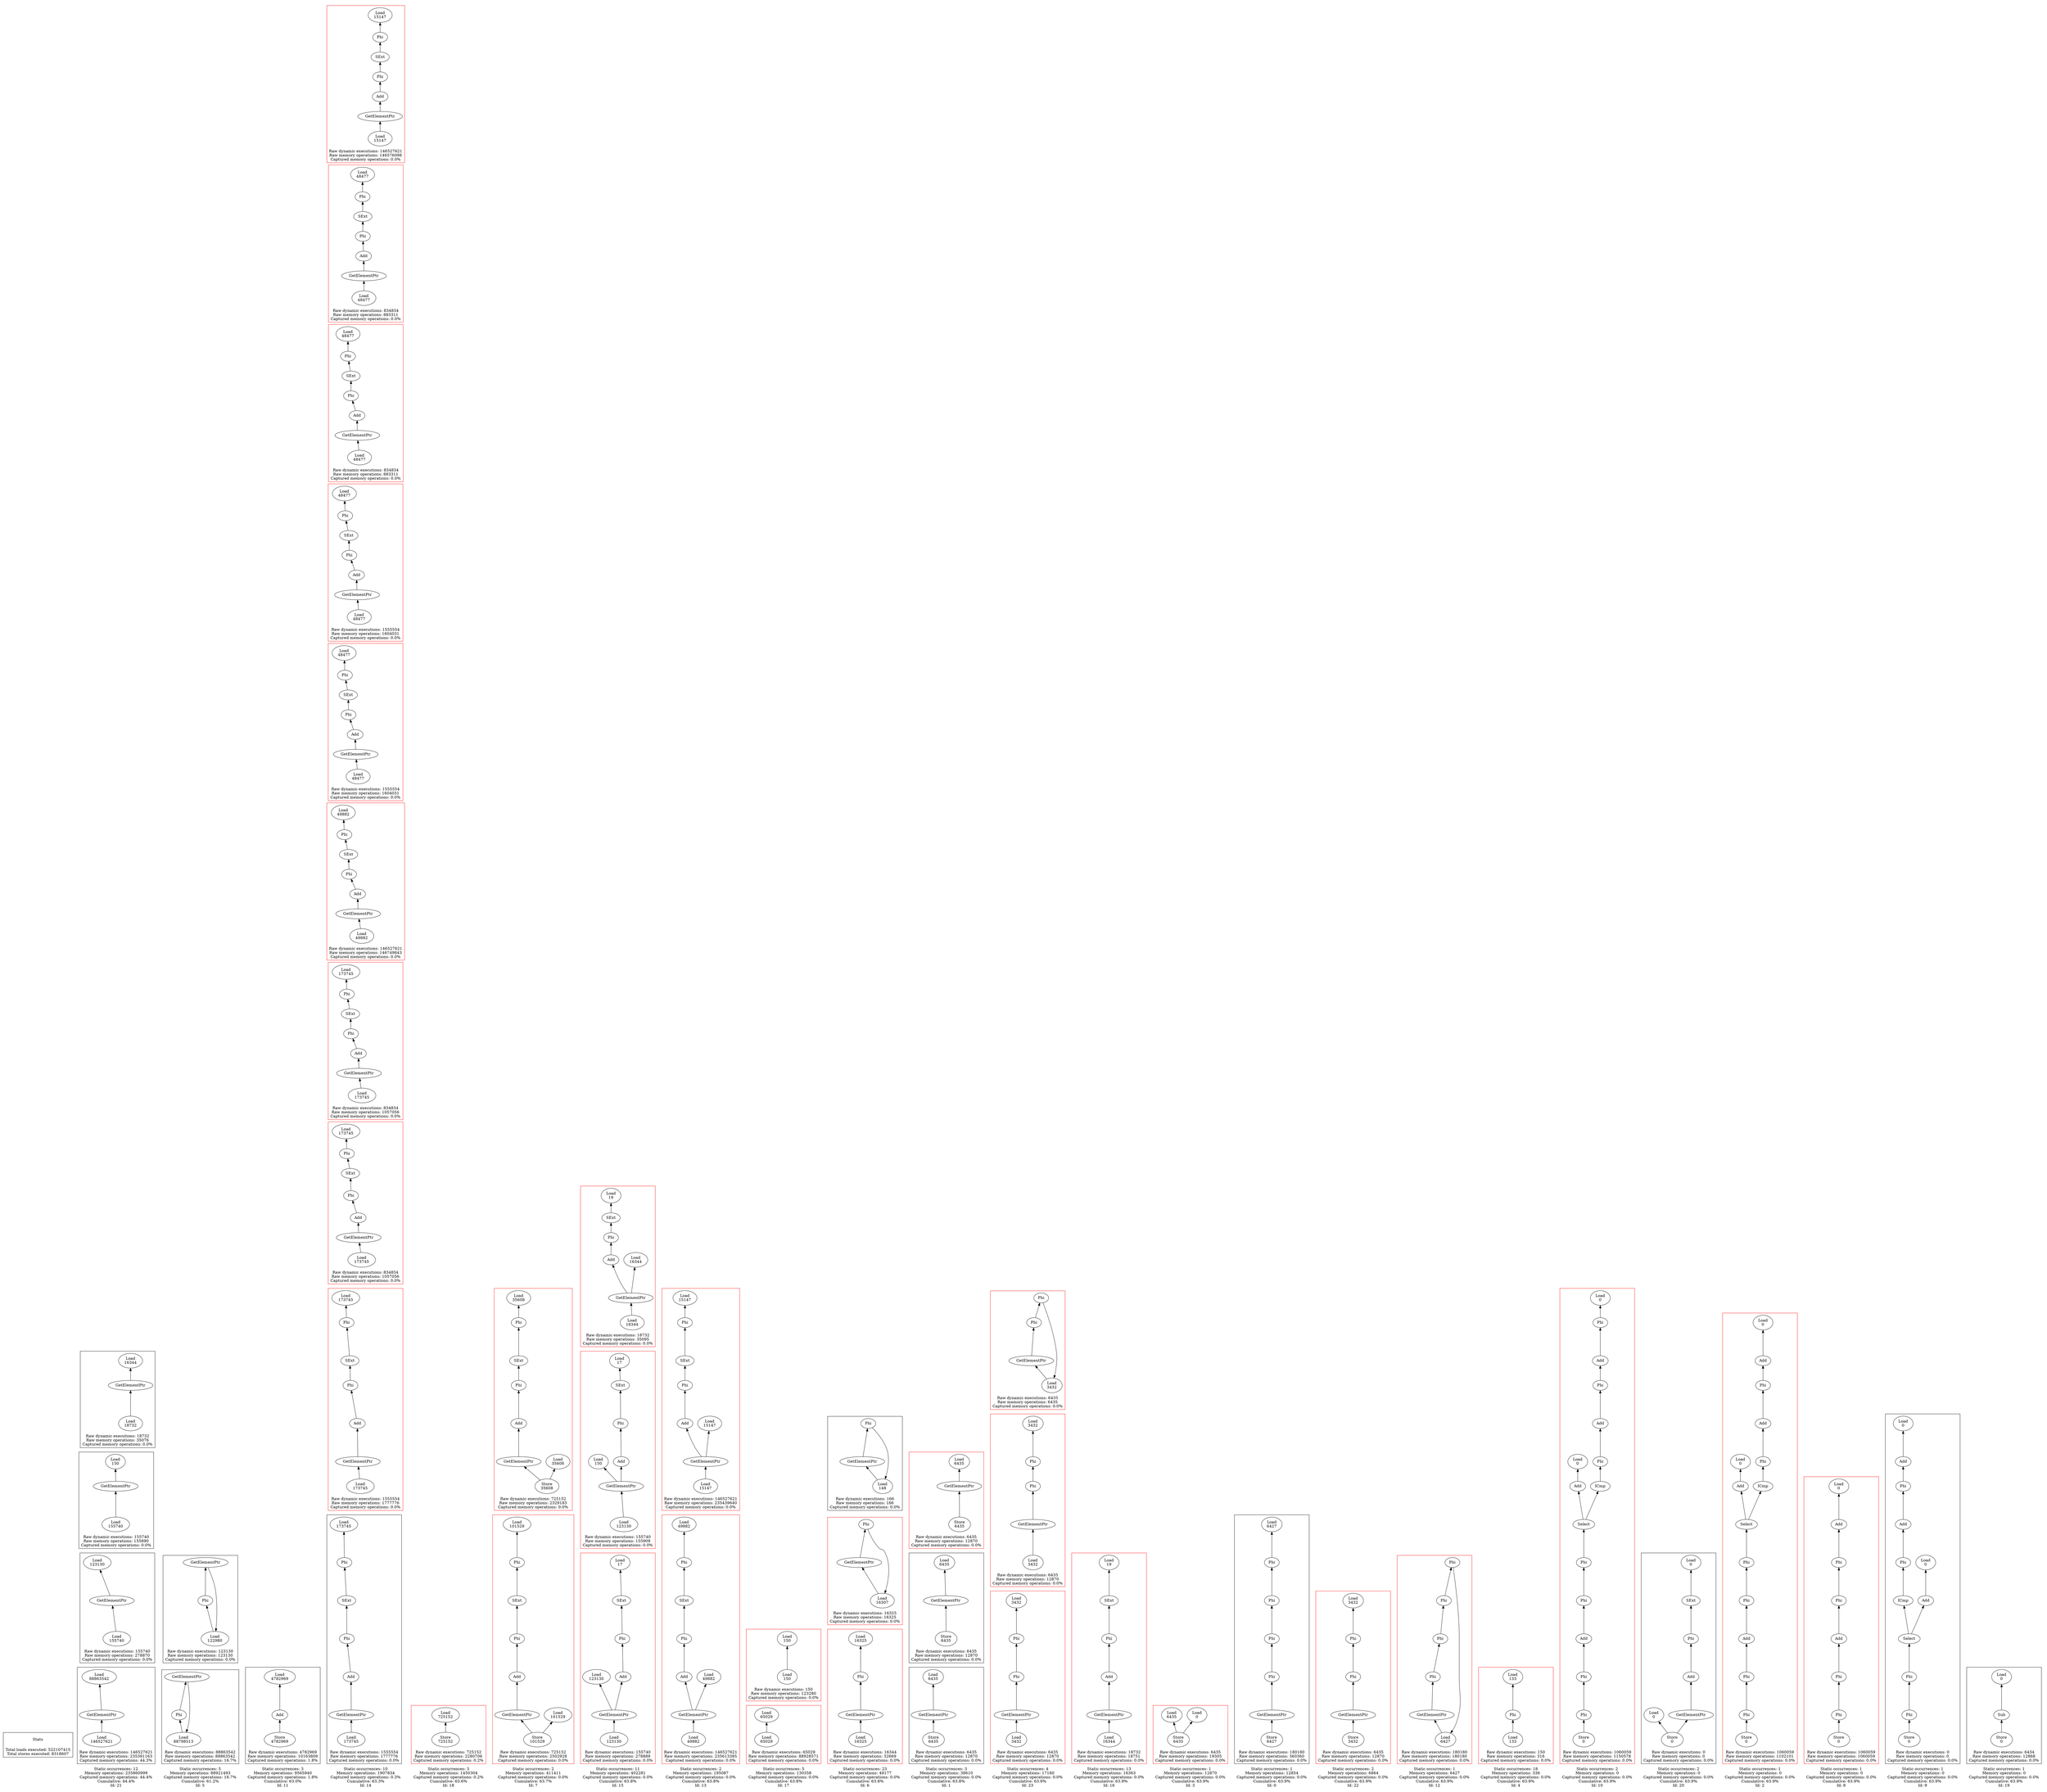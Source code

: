 strict digraph {
rankdir=BT
subgraph {
Stats [shape=plaintext]
cluster=true
label="Total loads executed: 522107415\nTotal stores executed: 8318607"
}
subgraph {
subgraph {
{
rank=max
"21_0" [shape=point style=invis]
}
{
rank=min
"21_0_462" [label="Load\n146527621"]
}
"21_0_461" [label="GetElementPtr"]
"21_0_462" -> "21_0_461"
"21_0_455" [label="Load\n88863542"]
"21_0_461" -> "21_0_455"
cluster=true
label="Raw dynamic executions: 146527621\nRaw memory operations: 235391163\nCaptured memory operations: 44.3%"
}
subgraph {
{
rank=max
"21_10" [shape=point style=invis]
}
"21_0" -> "21_10_1042" [style=invis]
"21_10_1041" [label="GetElementPtr"]
"21_10_1035" [label="Load\n123130"]
"21_10_1041" -> "21_10_1035"
{
rank=min
"21_10_1042" [label="Load\n155740"]
}
"21_10_1042" -> "21_10_1041"
cluster=true
label="Raw dynamic executions: 155740\nRaw memory operations: 278870\nCaptured memory operations: 0.0%"
}
subgraph {
{
rank=max
"21_11" [shape=point style=invis]
}
"21_10" -> "21_11_1044" [style=invis]
"21_11_1043" [label="GetElementPtr"]
"21_11_1030" [label="Load\n150"]
"21_11_1043" -> "21_11_1030"
{
rank=min
"21_11_1044" [label="Load\n155740"]
}
"21_11_1044" -> "21_11_1043"
cluster=true
label="Raw dynamic executions: 155740\nRaw memory operations: 155890\nCaptured memory operations: 0.0%"
}
subgraph {
{
rank=max
"21_9" [shape=point style=invis]
}
"21_11" -> "21_9_1008" [style=invis]
"21_9_1007" [label="GetElementPtr"]
"21_9_1001" [label="Load\n16344"]
"21_9_1007" -> "21_9_1001"
{
rank=min
"21_9_1008" [label="Load\n18732"]
}
"21_9_1008" -> "21_9_1007"
cluster=true
label="Raw dynamic executions: 18732\nRaw memory operations: 35076\nCaptured memory operations: 0.0%"
}
cluster=true
penwidth=0
label="Static occurrences: 12\nMemory operations: 235860999\nCaptured memory operations: 44.4%\nCumulative: 44.4%\nId: 21"
}
subgraph {
subgraph {
{
rank=max
"5_1" [shape=point style=invis]
}
{
rank=min
"5_1_453" [label="Load\n88798513"]
}
"5_1_452" [label="Phi"]
"5_1_453" -> "5_1_452"
"5_1_471" [label="GetElementPtr"]
"5_1_452" -> "5_1_471"
"5_1_471" -> "5_1_453"
cluster=true
label="Raw dynamic executions: 88863542\nRaw memory operations: 88863542\nCaptured memory operations: 16.7%"
}
subgraph {
{
rank=max
"5_4" [shape=point style=invis]
}
"5_1" -> "5_4_1033" [style=invis]
"5_4_1032" [label="Phi"]
"5_4_1051" [label="GetElementPtr"]
"5_4_1032" -> "5_4_1051"
{
rank=min
"5_4_1033" [label="Load\n122980"]
}
"5_4_1051" -> "5_4_1033"
"5_4_1033" -> "5_4_1032"
cluster=true
label="Raw dynamic executions: 123130\nRaw memory operations: 123130\nCaptured memory operations: 0.0%"
}
cluster=true
penwidth=0
label="Static occurrences: 5\nMemory operations: 88921493\nCaptured memory operations: 16.7%\nCumulative: 61.2%\nId: 5"
}
subgraph {
subgraph {
{
rank=max
"11_2" [shape=point style=invis]
}
"11_2_577" [label="Add"]
"11_2_570" [label="Load\n4782969"]
"11_2_577" -> "11_2_570"
{
rank=min
"11_2_578" [label="Store\n4782969"]
}
"11_2_578" -> "11_2_577"
cluster=true
label="Raw dynamic executions: 4782969\nRaw memory operations: 10163809\nCaptured memory operations: 1.8%"
}
cluster=true
penwidth=0
label="Static occurrences: 3\nMemory operations: 9565940\nCaptured memory operations: 1.8%\nCumulative: 63.0%\nId: 11"
}
subgraph {
subgraph {
{
rank=max
"14_1" [shape=point style=invis]
}
"14_1_400" [label="Phi"]
"14_1_370" [label="SExt"]
"14_1_400" -> "14_1_370"
"14_1_401" [label="Add"]
"14_1_401" -> "14_1_400"
"14_1_366" [label="Phi"]
"14_1_370" -> "14_1_366"
{
rank=min
"14_1_403" [label="Load\n173745"]
}
"14_1_402" [label="GetElementPtr"]
"14_1_403" -> "14_1_402"
"14_1_402" -> "14_1_401"
"14_1_523" [label="Load\n173745"]
"14_1_366" -> "14_1_523"
cluster=true
label="Raw dynamic executions: 1555554\nRaw memory operations: 1777776\nCaptured memory operations: 0.0%"
}
subgraph {
{
rank=max
"14_3" [shape=point style=invis]
}
"14_1" -> "14_3_405" [style=invis]
"14_3_400" [label="Phi"]
"14_3_370" [label="SExt"]
"14_3_400" -> "14_3_370"
"14_3_401" [label="Add"]
"14_3_401" -> "14_3_400"
"14_3_366" [label="Phi"]
"14_3_370" -> "14_3_366"
"14_3_404" [label="GetElementPtr"]
"14_3_404" -> "14_3_401"
{
rank=min
"14_3_405" [label="Load\n173745"]
}
"14_3_405" -> "14_3_404"
"14_3_523" [label="Load\n173745"]
"14_3_366" -> "14_3_523"
cluster=true
label="Raw dynamic executions: 1555554\nRaw memory operations: 1777776\nCaptured memory operations: 0.0%"
color=red
}
subgraph {
{
rank=max
"14_5" [shape=point style=invis]
}
"14_3" -> "14_5_419" [style=invis]
{
rank=min
"14_5_419" [label="Load\n173745"]
}
"14_5_418" [label="GetElementPtr"]
"14_5_419" -> "14_5_418"
"14_5_370" [label="SExt"]
"14_5_366" [label="Phi"]
"14_5_370" -> "14_5_366"
"14_5_414" [label="Phi"]
"14_5_414" -> "14_5_370"
"14_5_417" [label="Add"]
"14_5_417" -> "14_5_414"
"14_5_418" -> "14_5_417"
"14_5_523" [label="Load\n173745"]
"14_5_366" -> "14_5_523"
cluster=true
label="Raw dynamic executions: 834834\nRaw memory operations: 1057056\nCaptured memory operations: 0.0%"
color=red
}
subgraph {
{
rank=max
"14_7" [shape=point style=invis]
}
"14_5" -> "14_7_421" [style=invis]
"14_7_420" [label="GetElementPtr"]
"14_7_417" [label="Add"]
"14_7_420" -> "14_7_417"
"14_7_414" [label="Phi"]
"14_7_370" [label="SExt"]
"14_7_414" -> "14_7_370"
"14_7_366" [label="Phi"]
"14_7_370" -> "14_7_366"
{
rank=min
"14_7_421" [label="Load\n173745"]
}
"14_7_421" -> "14_7_420"
"14_7_417" -> "14_7_414"
"14_7_523" [label="Load\n173745"]
"14_7_366" -> "14_7_523"
cluster=true
label="Raw dynamic executions: 834834\nRaw memory operations: 1057056\nCaptured memory operations: 0.0%"
color=red
}
subgraph {
{
rank=max
"14_9" [shape=point style=invis]
}
"14_7" -> "14_9_464" [style=invis]
"14_9_370" [label="SExt"]
"14_9_366" [label="Phi"]
"14_9_370" -> "14_9_366"
"14_9_463" [label="GetElementPtr"]
"14_9_460" [label="Add"]
"14_9_463" -> "14_9_460"
{
rank=min
"14_9_464" [label="Load\n49882"]
}
"14_9_464" -> "14_9_463"
"14_9_457" [label="Phi"]
"14_9_460" -> "14_9_457"
"14_9_457" -> "14_9_370"
"14_9_523" [label="Load\n49882"]
"14_9_366" -> "14_9_523"
cluster=true
label="Raw dynamic executions: 146527621\nRaw memory operations: 146749843\nCaptured memory operations: 0.0%"
color=red
}
subgraph {
{
rank=max
"14_0" [shape=point style=invis]
}
"14_9" -> "14_0_403" [style=invis]
"14_0_400" [label="Phi"]
"14_0_370" [label="SExt"]
"14_0_400" -> "14_0_370"
"14_0_401" [label="Add"]
"14_0_401" -> "14_0_400"
"14_0_366" [label="Phi"]
"14_0_370" -> "14_0_366"
"14_0_360" [label="Load\n48477"]
"14_0_366" -> "14_0_360"
{
rank=min
"14_0_403" [label="Load\n48477"]
}
"14_0_402" [label="GetElementPtr"]
"14_0_403" -> "14_0_402"
"14_0_402" -> "14_0_401"
cluster=true
label="Raw dynamic executions: 1555554\nRaw memory operations: 1604031\nCaptured memory operations: 0.0%"
color=red
}
subgraph {
{
rank=max
"14_2" [shape=point style=invis]
}
"14_0" -> "14_2_405" [style=invis]
"14_2_400" [label="Phi"]
"14_2_370" [label="SExt"]
"14_2_400" -> "14_2_370"
"14_2_401" [label="Add"]
"14_2_401" -> "14_2_400"
"14_2_366" [label="Phi"]
"14_2_370" -> "14_2_366"
"14_2_360" [label="Load\n48477"]
"14_2_366" -> "14_2_360"
"14_2_404" [label="GetElementPtr"]
"14_2_404" -> "14_2_401"
{
rank=min
"14_2_405" [label="Load\n48477"]
}
"14_2_405" -> "14_2_404"
cluster=true
label="Raw dynamic executions: 1555554\nRaw memory operations: 1604031\nCaptured memory operations: 0.0%"
color=red
}
subgraph {
{
rank=max
"14_4" [shape=point style=invis]
}
"14_2" -> "14_4_419" [style=invis]
{
rank=min
"14_4_419" [label="Load\n48477"]
}
"14_4_418" [label="GetElementPtr"]
"14_4_419" -> "14_4_418"
"14_4_370" [label="SExt"]
"14_4_366" [label="Phi"]
"14_4_370" -> "14_4_366"
"14_4_414" [label="Phi"]
"14_4_414" -> "14_4_370"
"14_4_360" [label="Load\n48477"]
"14_4_366" -> "14_4_360"
"14_4_417" [label="Add"]
"14_4_417" -> "14_4_414"
"14_4_418" -> "14_4_417"
cluster=true
label="Raw dynamic executions: 834834\nRaw memory operations: 883311\nCaptured memory operations: 0.0%"
color=red
}
subgraph {
{
rank=max
"14_6" [shape=point style=invis]
}
"14_4" -> "14_6_421" [style=invis]
"14_6_420" [label="GetElementPtr"]
"14_6_417" [label="Add"]
"14_6_420" -> "14_6_417"
"14_6_414" [label="Phi"]
"14_6_370" [label="SExt"]
"14_6_414" -> "14_6_370"
"14_6_366" [label="Phi"]
"14_6_370" -> "14_6_366"
{
rank=min
"14_6_421" [label="Load\n48477"]
}
"14_6_421" -> "14_6_420"
"14_6_360" [label="Load\n48477"]
"14_6_366" -> "14_6_360"
"14_6_417" -> "14_6_414"
cluster=true
label="Raw dynamic executions: 834834\nRaw memory operations: 883311\nCaptured memory operations: 0.0%"
color=red
}
subgraph {
{
rank=max
"14_8" [shape=point style=invis]
}
"14_6" -> "14_8_464" [style=invis]
"14_8_370" [label="SExt"]
"14_8_366" [label="Phi"]
"14_8_370" -> "14_8_366"
"14_8_463" [label="GetElementPtr"]
"14_8_460" [label="Add"]
"14_8_463" -> "14_8_460"
"14_8_360" [label="Load\n15147"]
"14_8_366" -> "14_8_360"
{
rank=min
"14_8_464" [label="Load\n15147"]
}
"14_8_464" -> "14_8_463"
"14_8_457" [label="Phi"]
"14_8_460" -> "14_8_457"
"14_8_457" -> "14_8_370"
cluster=true
label="Raw dynamic executions: 146527621\nRaw memory operations: 146576098\nCaptured memory operations: 0.0%"
color=red
}
cluster=true
penwidth=0
label="Static occurrences: 10\nMemory operations: 1907834\nCaptured memory operations: 0.3%\nCumulative: 63.3%\nId: 14"
}
subgraph {
subgraph {
{
rank=max
"18_0" [shape=point style=invis]
}
{
rank=min
"18_0_408" [label="Store\n725152"]
}
"18_0_405" [label="Load\n725152"]
"18_0_408" -> "18_0_405"
cluster=true
label="Raw dynamic executions: 725152\nRaw memory operations: 2280706\nCaptured memory operations: 0.2%"
color=red
}
cluster=true
penwidth=0
label="Static occurrences: 3\nMemory operations: 1450304\nCaptured memory operations: 0.2%\nCumulative: 63.6%\nId: 18"
}
subgraph {
subgraph {
{
rank=max
"7_1" [shape=point style=invis]
}
"7_1_400" [label="Phi"]
"7_1_370" [label="SExt"]
"7_1_400" -> "7_1_370"
"7_1_401" [label="Add"]
"7_1_401" -> "7_1_400"
"7_1_366" [label="Phi"]
"7_1_370" -> "7_1_366"
{
rank=min
"7_1_408" [label="Store\n101529"]
}
"7_1_402" [label="GetElementPtr"]
"7_1_408" -> "7_1_402"
"7_1_402" -> "7_1_401"
"7_1_523" [label="Load\n101529"]
"7_1_366" -> "7_1_523"
"7_1_405" [label="Load\n101529"]
"7_1_408" -> "7_1_405"
cluster=true
label="Raw dynamic executions: 725152\nRaw memory operations: 2502928\nCaptured memory operations: 0.0%"
color=red
}
subgraph {
{
rank=max
"7_0" [shape=point style=invis]
}
"7_1" -> "7_0_408" [style=invis]
"7_0_400" [label="Phi"]
"7_0_370" [label="SExt"]
"7_0_400" -> "7_0_370"
"7_0_401" [label="Add"]
"7_0_401" -> "7_0_400"
"7_0_366" [label="Phi"]
"7_0_370" -> "7_0_366"
"7_0_360" [label="Load\n35608"]
"7_0_366" -> "7_0_360"
{
rank=min
"7_0_408" [label="Store\n35608"]
}
"7_0_402" [label="GetElementPtr"]
"7_0_408" -> "7_0_402"
"7_0_402" -> "7_0_401"
"7_0_405" [label="Load\n35608"]
"7_0_408" -> "7_0_405"
cluster=true
label="Raw dynamic executions: 725152\nRaw memory operations: 2329183\nCaptured memory operations: 0.0%"
color=red
}
cluster=true
penwidth=0
label="Static occurrences: 2\nMemory operations: 411411\nCaptured memory operations: 0.0%\nCumulative: 63.7%\nId: 7"
}
subgraph {
subgraph {
{
rank=max
"15_9" [shape=point style=invis]
}
"15_9_1041" [label="GetElementPtr"]
"15_9_1035" [label="Load\n123130"]
"15_9_1041" -> "15_9_1035"
"15_9_997" [label="SExt"]
"15_9_996" [label="Load\n17"]
"15_9_997" -> "15_9_996"
{
rank=min
"15_9_1042" [label="Load\n123130"]
}
"15_9_1042" -> "15_9_1041"
"15_9_1037" [label="Phi"]
"15_9_1037" -> "15_9_997"
"15_9_1040" [label="Add"]
"15_9_1040" -> "15_9_1037"
"15_9_1041" -> "15_9_1040"
cluster=true
label="Raw dynamic executions: 155740\nRaw memory operations: 278889\nCaptured memory operations: 0.0%"
color=red
}
subgraph {
{
rank=max
"15_10" [shape=point style=invis]
}
"15_9" -> "15_10_1044" [style=invis]
"15_10_1043" [label="GetElementPtr"]
"15_10_1030" [label="Load\n150"]
"15_10_1043" -> "15_10_1030"
"15_10_997" [label="SExt"]
"15_10_996" [label="Load\n17"]
"15_10_997" -> "15_10_996"
"15_10_1037" [label="Phi"]
"15_10_1037" -> "15_10_997"
"15_10_1040" [label="Add"]
"15_10_1043" -> "15_10_1040"
{
rank=min
"15_10_1044" [label="Load\n123130"]
}
"15_10_1044" -> "15_10_1043"
"15_10_1040" -> "15_10_1037"
cluster=true
label="Raw dynamic executions: 155740\nRaw memory operations: 155909\nCaptured memory operations: 0.0%"
color=red
}
subgraph {
{
rank=max
"15_8" [shape=point style=invis]
}
"15_10" -> "15_8_1008" [style=invis]
"15_8_1003" [label="Phi"]
"15_8_997" [label="SExt"]
"15_8_1003" -> "15_8_997"
"15_8_1006" [label="Add"]
"15_8_1006" -> "15_8_1003"
"15_8_996" [label="Load\n19"]
"15_8_997" -> "15_8_996"
"15_8_1007" [label="GetElementPtr"]
"15_8_1007" -> "15_8_1006"
"15_8_1001" [label="Load\n16344"]
"15_8_1007" -> "15_8_1001"
{
rank=min
"15_8_1008" [label="Load\n16344"]
}
"15_8_1008" -> "15_8_1007"
cluster=true
label="Raw dynamic executions: 18732\nRaw memory operations: 35095\nCaptured memory operations: 0.0%"
color=red
}
cluster=true
penwidth=0
label="Static occurrences: 11\nMemory operations: 402281\nCaptured memory operations: 0.0%\nCumulative: 63.8%\nId: 15"
}
subgraph {
subgraph {
{
rank=max
"13_1" [shape=point style=invis]
}
{
rank=min
"13_1_462" [label="Load\n49882"]
}
"13_1_461" [label="GetElementPtr"]
"13_1_462" -> "13_1_461"
"13_1_370" [label="SExt"]
"13_1_366" [label="Phi"]
"13_1_370" -> "13_1_366"
"13_1_460" [label="Add"]
"13_1_457" [label="Phi"]
"13_1_460" -> "13_1_457"
"13_1_457" -> "13_1_370"
"13_1_461" -> "13_1_460"
"13_1_455" [label="Load\n49882"]
"13_1_461" -> "13_1_455"
"13_1_523" [label="Load\n49882"]
"13_1_366" -> "13_1_523"
cluster=true
label="Raw dynamic executions: 146527621\nRaw memory operations: 235613385\nCaptured memory operations: 0.0%"
color=red
}
subgraph {
{
rank=max
"13_0" [shape=point style=invis]
}
"13_1" -> "13_0_462" [style=invis]
{
rank=min
"13_0_462" [label="Load\n15147"]
}
"13_0_461" [label="GetElementPtr"]
"13_0_462" -> "13_0_461"
"13_0_370" [label="SExt"]
"13_0_366" [label="Phi"]
"13_0_370" -> "13_0_366"
"13_0_360" [label="Load\n15147"]
"13_0_366" -> "13_0_360"
"13_0_460" [label="Add"]
"13_0_457" [label="Phi"]
"13_0_460" -> "13_0_457"
"13_0_457" -> "13_0_370"
"13_0_461" -> "13_0_460"
"13_0_455" [label="Load\n15147"]
"13_0_461" -> "13_0_455"
cluster=true
label="Raw dynamic executions: 146527621\nRaw memory operations: 235439640\nCaptured memory operations: 0.0%"
color=red
}
cluster=true
penwidth=0
label="Static occurrences: 2\nMemory operations: 195087\nCaptured memory operations: 0.0%\nCumulative: 63.8%\nId: 13"
}
subgraph {
subgraph {
{
rank=max
"17_1" [shape=point style=invis]
}
{
rank=min
"17_1_473" [label="Load\n65029"]
}
"17_1_453" [label="Load\n65029"]
"17_1_473" -> "17_1_453"
cluster=true
label="Raw dynamic executions: 65029\nRaw memory operations: 88928571\nCaptured memory operations: 0.0%"
color=red
}
subgraph {
{
rank=max
"17_4" [shape=point style=invis]
}
"17_1" -> "17_4_1053" [style=invis]
{
rank=min
"17_4_1053" [label="Load\n150"]
}
"17_4_1033" [label="Load\n150"]
"17_4_1053" -> "17_4_1033"
cluster=true
label="Raw dynamic executions: 150\nRaw memory operations: 123280\nCaptured memory operations: 0.0%"
color=red
}
cluster=true
penwidth=0
label="Static occurrences: 5\nMemory operations: 130358\nCaptured memory operations: 0.0%\nCumulative: 63.8%\nId: 17"
}
subgraph {
subgraph {
{
rank=max
"6_18" [shape=point style=invis]
}
{
rank=min
"6_18_1001" [label="Load\n16325"]
}
"6_18_1000" [label="GetElementPtr"]
"6_18_1001" -> "6_18_1000"
"6_18_999" [label="Phi"]
"6_18_1019" [label="Load\n16325"]
"6_18_999" -> "6_18_1019"
"6_18_1000" -> "6_18_999"
cluster=true
label="Raw dynamic executions: 16344\nRaw memory operations: 32669\nCaptured memory operations: 0.0%"
color=red
}
subgraph {
{
rank=max
"6_19" [shape=point style=invis]
}
"6_18" -> "6_19_1019" [style=invis]
{
rank=min
"6_19_1019" [label="Load\n16307"]
}
"6_19_1018" [label="GetElementPtr"]
"6_19_1019" -> "6_19_1018"
"6_19_999" [label="Phi"]
"6_19_1018" -> "6_19_999"
"6_19_999" -> "6_19_1019"
cluster=true
label="Raw dynamic executions: 16325\nRaw memory operations: 16325\nCaptured memory operations: 0.0%"
color=red
}
subgraph {
{
rank=max
"6_21" [shape=point style=invis]
}
"6_19" -> "6_21_1027" [style=invis]
{
rank=min
"6_21_1027" [label="Load\n148"]
}
"6_21_1026" [label="GetElementPtr"]
"6_21_1027" -> "6_21_1026"
"6_21_1025" [label="Phi"]
"6_21_1025" -> "6_21_1027"
"6_21_1026" -> "6_21_1025"
cluster=true
label="Raw dynamic executions: 166\nRaw memory operations: 166\nCaptured memory operations: 0.0%"
}
cluster=true
penwidth=0
label="Static occurrences: 23\nMemory operations: 49177\nCaptured memory operations: 0.0%\nCumulative: 63.8%\nId: 6"
}
subgraph {
subgraph {
{
rank=max
"1_0" [shape=point style=invis]
}
{
rank=min
"1_0_634" [label="Store\n6435"]
}
"1_0_633" [label="GetElementPtr"]
"1_0_634" -> "1_0_633"
"1_0_632" [label="Load\n6435"]
"1_0_633" -> "1_0_632"
cluster=true
label="Raw dynamic executions: 6435\nRaw memory operations: 12870\nCaptured memory operations: 0.0%"
}
subgraph {
{
rank=max
"1_1" [shape=point style=invis]
}
"1_0" -> "1_1_638" [style=invis]
"1_1_637" [label="GetElementPtr"]
"1_1_636" [label="Load\n6435"]
"1_1_637" -> "1_1_636"
{
rank=min
"1_1_638" [label="Store\n6435"]
}
"1_1_638" -> "1_1_637"
cluster=true
label="Raw dynamic executions: 6435\nRaw memory operations: 12870\nCaptured memory operations: 0.0%"
}
subgraph {
{
rank=max
"1_2" [shape=point style=invis]
}
"1_1" -> "1_2_642" [style=invis]
{
rank=min
"1_2_642" [label="Store\n6435"]
}
"1_2_641" [label="GetElementPtr"]
"1_2_642" -> "1_2_641"
"1_2_636" [label="Load\n6435"]
"1_2_641" -> "1_2_636"
cluster=true
label="Raw dynamic executions: 6435\nRaw memory operations: 12870\nCaptured memory operations: 0.0%"
color=red
}
cluster=true
penwidth=0
label="Static occurrences: 3\nMemory operations: 38610\nCaptured memory operations: 0.0%\nCumulative: 63.8%\nId: 1"
}
subgraph {
subgraph {
{
rank=max
"23_0" [shape=point style=invis]
}
"23_0_562" [label="Phi"]
"23_0_678" [label="Phi"]
"23_0_562" -> "23_0_678"
{
rank=min
"23_0_632" [label="Load\n3432"]
}
"23_0_610" [label="GetElementPtr"]
"23_0_632" -> "23_0_610"
"23_0_643" [label="Load\n3432"]
"23_0_678" -> "23_0_643"
"23_0_610" -> "23_0_562"
cluster=true
label="Raw dynamic executions: 6435\nRaw memory operations: 12870\nCaptured memory operations: 0.0%"
color=red
}
subgraph {
{
rank=max
"23_1" [shape=point style=invis]
}
"23_0" -> "23_1_636" [style=invis]
"23_1_562" [label="Phi"]
"23_1_678" [label="Phi"]
"23_1_562" -> "23_1_678"
"23_1_643" [label="Load\n3432"]
"23_1_678" -> "23_1_643"
"23_1_610" [label="GetElementPtr"]
"23_1_610" -> "23_1_562"
{
rank=min
"23_1_636" [label="Load\n3432"]
}
"23_1_636" -> "23_1_610"
cluster=true
label="Raw dynamic executions: 6435\nRaw memory operations: 12870\nCaptured memory operations: 0.0%"
color=red
}
subgraph {
{
rank=max
"23_2" [shape=point style=invis]
}
"23_1" -> "23_2_643" [style=invis]
{
rank=min
"23_2_643" [label="Load\n3432"]
}
"23_2_610" [label="GetElementPtr"]
"23_2_643" -> "23_2_610"
"23_2_562" [label="Phi"]
"23_2_678" [label="Phi"]
"23_2_562" -> "23_2_678"
"23_2_678" -> "23_2_643"
"23_2_610" -> "23_2_562"
cluster=true
label="Raw dynamic executions: 6435\nRaw memory operations: 6435\nCaptured memory operations: 0.0%"
color=red
}
cluster=true
penwidth=0
label="Static occurrences: 4\nMemory operations: 17160\nCaptured memory operations: 0.0%\nCumulative: 63.9%\nId: 23"
}
subgraph {
subgraph {
{
rank=max
"16_12" [shape=point style=invis]
}
"16_12_1003" [label="Phi"]
"16_12_997" [label="SExt"]
"16_12_1003" -> "16_12_997"
"16_12_1006" [label="Add"]
"16_12_1006" -> "16_12_1003"
"16_12_996" [label="Load\n19"]
"16_12_997" -> "16_12_996"
"16_12_1009" [label="GetElementPtr"]
"16_12_1009" -> "16_12_1006"
{
rank=min
"16_12_1010" [label="Load\n16344"]
}
"16_12_1010" -> "16_12_1009"
cluster=true
label="Raw dynamic executions: 18732\nRaw memory operations: 18751\nCaptured memory operations: 0.0%"
color=red
}
cluster=true
penwidth=0
label="Static occurrences: 13\nMemory operations: 16363\nCaptured memory operations: 0.0%\nCumulative: 63.9%\nId: 16"
}
subgraph {
subgraph {
{
rank=max
"3_0" [shape=point style=invis]
}
{
rank=min
"3_0_640" [label="Store\n6435"]
}
"3_0_636" [label="Load\n6435"]
"3_0_640" -> "3_0_636"
"3_0_639" [label="Load\n0"]
"3_0_640" -> "3_0_639"
cluster=true
label="Raw dynamic executions: 6435\nRaw memory operations: 19305\nCaptured memory operations: 0.0%"
color=red
}
cluster=true
penwidth=0
label="Static occurrences: 1\nMemory operations: 12870\nCaptured memory operations: 0.0%\nCumulative: 63.9%\nId: 3"
}
subgraph {
subgraph {
{
rank=max
"0_0" [shape=point style=invis]
}
{
rank=min
"0_0_431" [label="Store\n6427"]
}
"0_0_430" [label="GetElementPtr"]
"0_0_431" -> "0_0_430"
"0_0_367" [label="Phi"]
"0_0_358" [label="Phi"]
"0_0_367" -> "0_0_358"
"0_0_520" [label="Phi"]
"0_0_448" [label="Load\n6427"]
"0_0_520" -> "0_0_448"
"0_0_430" -> "0_0_367"
"0_0_527" [label="Phi"]
"0_0_358" -> "0_0_527"
"0_0_527" -> "0_0_520"
cluster=true
label="Raw dynamic executions: 180180\nRaw memory operations: 360360\nCaptured memory operations: 0.0%"
}
cluster=true
penwidth=0
label="Static occurrences: 1\nMemory operations: 12854\nCaptured memory operations: 0.0%\nCumulative: 63.9%\nId: 0"
}
subgraph {
subgraph {
{
rank=max
"22_0" [shape=point style=invis]
}
"22_0_562" [label="Phi"]
"22_0_678" [label="Phi"]
"22_0_562" -> "22_0_678"
{
rank=min
"22_0_611" [label="Store\n3432"]
}
"22_0_610" [label="GetElementPtr"]
"22_0_611" -> "22_0_610"
"22_0_643" [label="Load\n3432"]
"22_0_678" -> "22_0_643"
"22_0_610" -> "22_0_562"
cluster=true
label="Raw dynamic executions: 6435\nRaw memory operations: 12870\nCaptured memory operations: 0.0%"
color=red
}
cluster=true
penwidth=0
label="Static occurrences: 2\nMemory operations: 6864\nCaptured memory operations: 0.0%\nCumulative: 63.9%\nId: 22"
}
subgraph {
subgraph {
{
rank=max
"12_0" [shape=point style=invis]
}
{
rank=min
"12_0_448" [label="Load\n6427"]
}
"12_0_430" [label="GetElementPtr"]
"12_0_448" -> "12_0_430"
"12_0_367" [label="Phi"]
"12_0_358" [label="Phi"]
"12_0_367" -> "12_0_358"
"12_0_520" [label="Phi"]
"12_0_520" -> "12_0_448"
"12_0_430" -> "12_0_367"
"12_0_527" [label="Phi"]
"12_0_358" -> "12_0_527"
"12_0_527" -> "12_0_520"
cluster=true
label="Raw dynamic executions: 180180\nRaw memory operations: 180180\nCaptured memory operations: 0.0%"
color=red
}
cluster=true
penwidth=0
label="Static occurrences: 1\nMemory operations: 6427\nCaptured memory operations: 0.0%\nCumulative: 63.9%\nId: 12"
}
subgraph {
subgraph {
{
rank=max
"4_14" [shape=point style=invis]
}
{
rank=min
"4_14_1030" [label="Load\n133"]
}
"4_14_1025" [label="Phi"]
"4_14_1030" -> "4_14_1025"
"4_14_1027" [label="Load\n133"]
"4_14_1025" -> "4_14_1027"
cluster=true
label="Raw dynamic executions: 150\nRaw memory operations: 316\nCaptured memory operations: 0.0%"
color=red
}
cluster=true
penwidth=0
label="Static occurrences: 18\nMemory operations: 336\nCaptured memory operations: 0.0%\nCumulative: 63.9%\nId: 4"
}
subgraph {
subgraph {
{
rank=max
"10_0" [shape=point style=invis]
}
"10_0_515" [label="Select"]
"10_0_514" [label="Add"]
"10_0_515" -> "10_0_514"
"10_0_368" [label="Phi"]
"10_0_359" [label="Phi"]
"10_0_368" -> "10_0_359"
"10_0_522" [label="Add"]
"10_0_518" [label="Phi"]
"10_0_522" -> "10_0_518"
"10_0_516" [label="Add"]
"10_0_518" -> "10_0_516"
"10_0_528" [label="Add"]
"10_0_526" [label="Phi"]
"10_0_528" -> "10_0_526"
"10_0_366" [label="Phi"]
"10_0_360" [label="Load\n0"]
"10_0_366" -> "10_0_360"
"10_0_519" [label="Phi"]
"10_0_519" -> "10_0_515"
{
rank=min
"10_0_394" [label="Store\n0"]
}
"10_0_394" -> "10_0_368"
"10_0_526" -> "10_0_519"
"10_0_359" -> "10_0_528"
"10_0_516" -> "10_0_366"
"10_0_513" [label="Load\n0"]
"10_0_514" -> "10_0_513"
"10_0_369" [label="Phi"]
"10_0_369" -> "10_0_522"
"10_0_373" [label="ICmp"]
"10_0_515" -> "10_0_373"
"10_0_373" -> "10_0_369"
cluster=true
label="Raw dynamic executions: 1060059\nRaw memory operations: 1150578\nCaptured memory operations: 0.0%"
color=red
}
cluster=true
penwidth=0
label="Static occurrences: 2\nMemory operations: 0\nCaptured memory operations: 0.0%\nCumulative: 63.9%\nId: 10"
}
subgraph {
subgraph {
{
rank=max
"20_0" [shape=point style=invis]
}
{
rank=min
"20_0_57" [label="Store\n0"]
}
"20_0_54" [label="Load\n0"]
"20_0_57" -> "20_0_54"
"20_0_50" [label="Add"]
"20_0_49" [label="Phi"]
"20_0_50" -> "20_0_49"
"20_0_51" [label="GetElementPtr"]
"20_0_57" -> "20_0_51"
"20_0_51" -> "20_0_50"
"20_0_47" [label="SExt"]
"20_0_49" -> "20_0_47"
"20_0_44" [label="Load\n0"]
"20_0_47" -> "20_0_44"
cluster=true
label="Raw dynamic executions: 0\nRaw memory operations: 0\nCaptured memory operations: 0.0%"
}
cluster=true
penwidth=0
label="Static occurrences: 2\nMemory operations: 0\nCaptured memory operations: 0.0%\nCumulative: 63.9%\nId: 20"
}
subgraph {
subgraph {
{
rank=max
"2_0" [shape=point style=invis]
}
"2_0_515" [label="Select"]
"2_0_514" [label="Add"]
"2_0_515" -> "2_0_514"
"2_0_368" [label="Phi"]
"2_0_359" [label="Phi"]
"2_0_368" -> "2_0_359"
"2_0_522" [label="Add"]
"2_0_518" [label="Phi"]
"2_0_522" -> "2_0_518"
"2_0_528" [label="Add"]
"2_0_526" [label="Phi"]
"2_0_528" -> "2_0_526"
"2_0_519" [label="Phi"]
"2_0_519" -> "2_0_515"
{
rank=min
"2_0_394" [label="Store\n0"]
}
"2_0_394" -> "2_0_368"
"2_0_526" -> "2_0_519"
"2_0_359" -> "2_0_528"
"2_0_513" [label="Load\n0"]
"2_0_514" -> "2_0_513"
"2_0_369" [label="Phi"]
"2_0_369" -> "2_0_522"
"2_0_483" [label="Add"]
"2_0_482" [label="Load\n0"]
"2_0_483" -> "2_0_482"
"2_0_373" [label="ICmp"]
"2_0_515" -> "2_0_373"
"2_0_518" -> "2_0_483"
"2_0_373" -> "2_0_369"
cluster=true
label="Raw dynamic executions: 1060059\nRaw memory operations: 1102101\nCaptured memory operations: 0.0%"
color=red
}
cluster=true
penwidth=0
label="Static occurrences: 1\nMemory operations: 0\nCaptured memory operations: 0.0%\nCumulative: 63.9%\nId: 2"
}
subgraph {
subgraph {
{
rank=max
"8_0" [shape=point style=invis]
}
"8_0_519" [label="Phi"]
"8_0_485" [label="Add"]
"8_0_519" -> "8_0_485"
"8_0_368" [label="Phi"]
"8_0_359" [label="Phi"]
"8_0_368" -> "8_0_359"
"8_0_528" [label="Add"]
"8_0_526" [label="Phi"]
"8_0_528" -> "8_0_526"
{
rank=min
"8_0_394" [label="Store\n0"]
}
"8_0_394" -> "8_0_368"
"8_0_526" -> "8_0_519"
"8_0_359" -> "8_0_528"
"8_0_484" [label="Load\n0"]
"8_0_485" -> "8_0_484"
cluster=true
label="Raw dynamic executions: 1060059\nRaw memory operations: 1060059\nCaptured memory operations: 0.0%"
color=red
}
cluster=true
penwidth=0
label="Static occurrences: 1\nMemory operations: 0\nCaptured memory operations: 0.0%\nCumulative: 63.9%\nId: 8"
}
subgraph {
subgraph {
{
rank=max
"9_0" [shape=point style=invis]
}
{
rank=min
"9_0_732" [label="Store\n0"]
}
"9_0_710" [label="Phi"]
"9_0_732" -> "9_0_710"
"9_0_779" [label="Phi"]
"9_0_697" [label="Add"]
"9_0_779" -> "9_0_697"
"9_0_780" [label="Phi"]
"9_0_777" [label="Select"]
"9_0_780" -> "9_0_777"
"9_0_713" [label="ICmp"]
"9_0_777" -> "9_0_713"
"9_0_783" [label="Add"]
"9_0_783" -> "9_0_779"
"9_0_711" [label="Phi"]
"9_0_713" -> "9_0_711"
"9_0_696" [label="Add"]
"9_0_688" [label="Load\n0"]
"9_0_696" -> "9_0_688"
"9_0_777" -> "9_0_696"
"9_0_691" [label="Load\n0"]
"9_0_697" -> "9_0_691"
"9_0_710" -> "9_0_780"
"9_0_711" -> "9_0_783"
cluster=true
label="Raw dynamic executions: 0\nRaw memory operations: 0\nCaptured memory operations: 0.0%"
}
cluster=true
penwidth=0
label="Static occurrences: 1\nMemory operations: 0\nCaptured memory operations: 0.0%\nCumulative: 63.9%\nId: 9"
}
subgraph {
subgraph {
{
rank=max
"19_0" [shape=point style=invis]
}
{
rank=min
"19_0_538" [label="Store\n0"]
}
"19_0_537" [label="Sub"]
"19_0_538" -> "19_0_537"
"19_0_536" [label="Load\n0"]
"19_0_537" -> "19_0_536"
cluster=true
label="Raw dynamic executions: 6434\nRaw memory operations: 12868\nCaptured memory operations: 0.0%"
}
cluster=true
penwidth=0
label="Static occurrences: 1\nMemory operations: 0\nCaptured memory operations: 0.0%\nCumulative: 63.9%\nId: 19"
}
}
